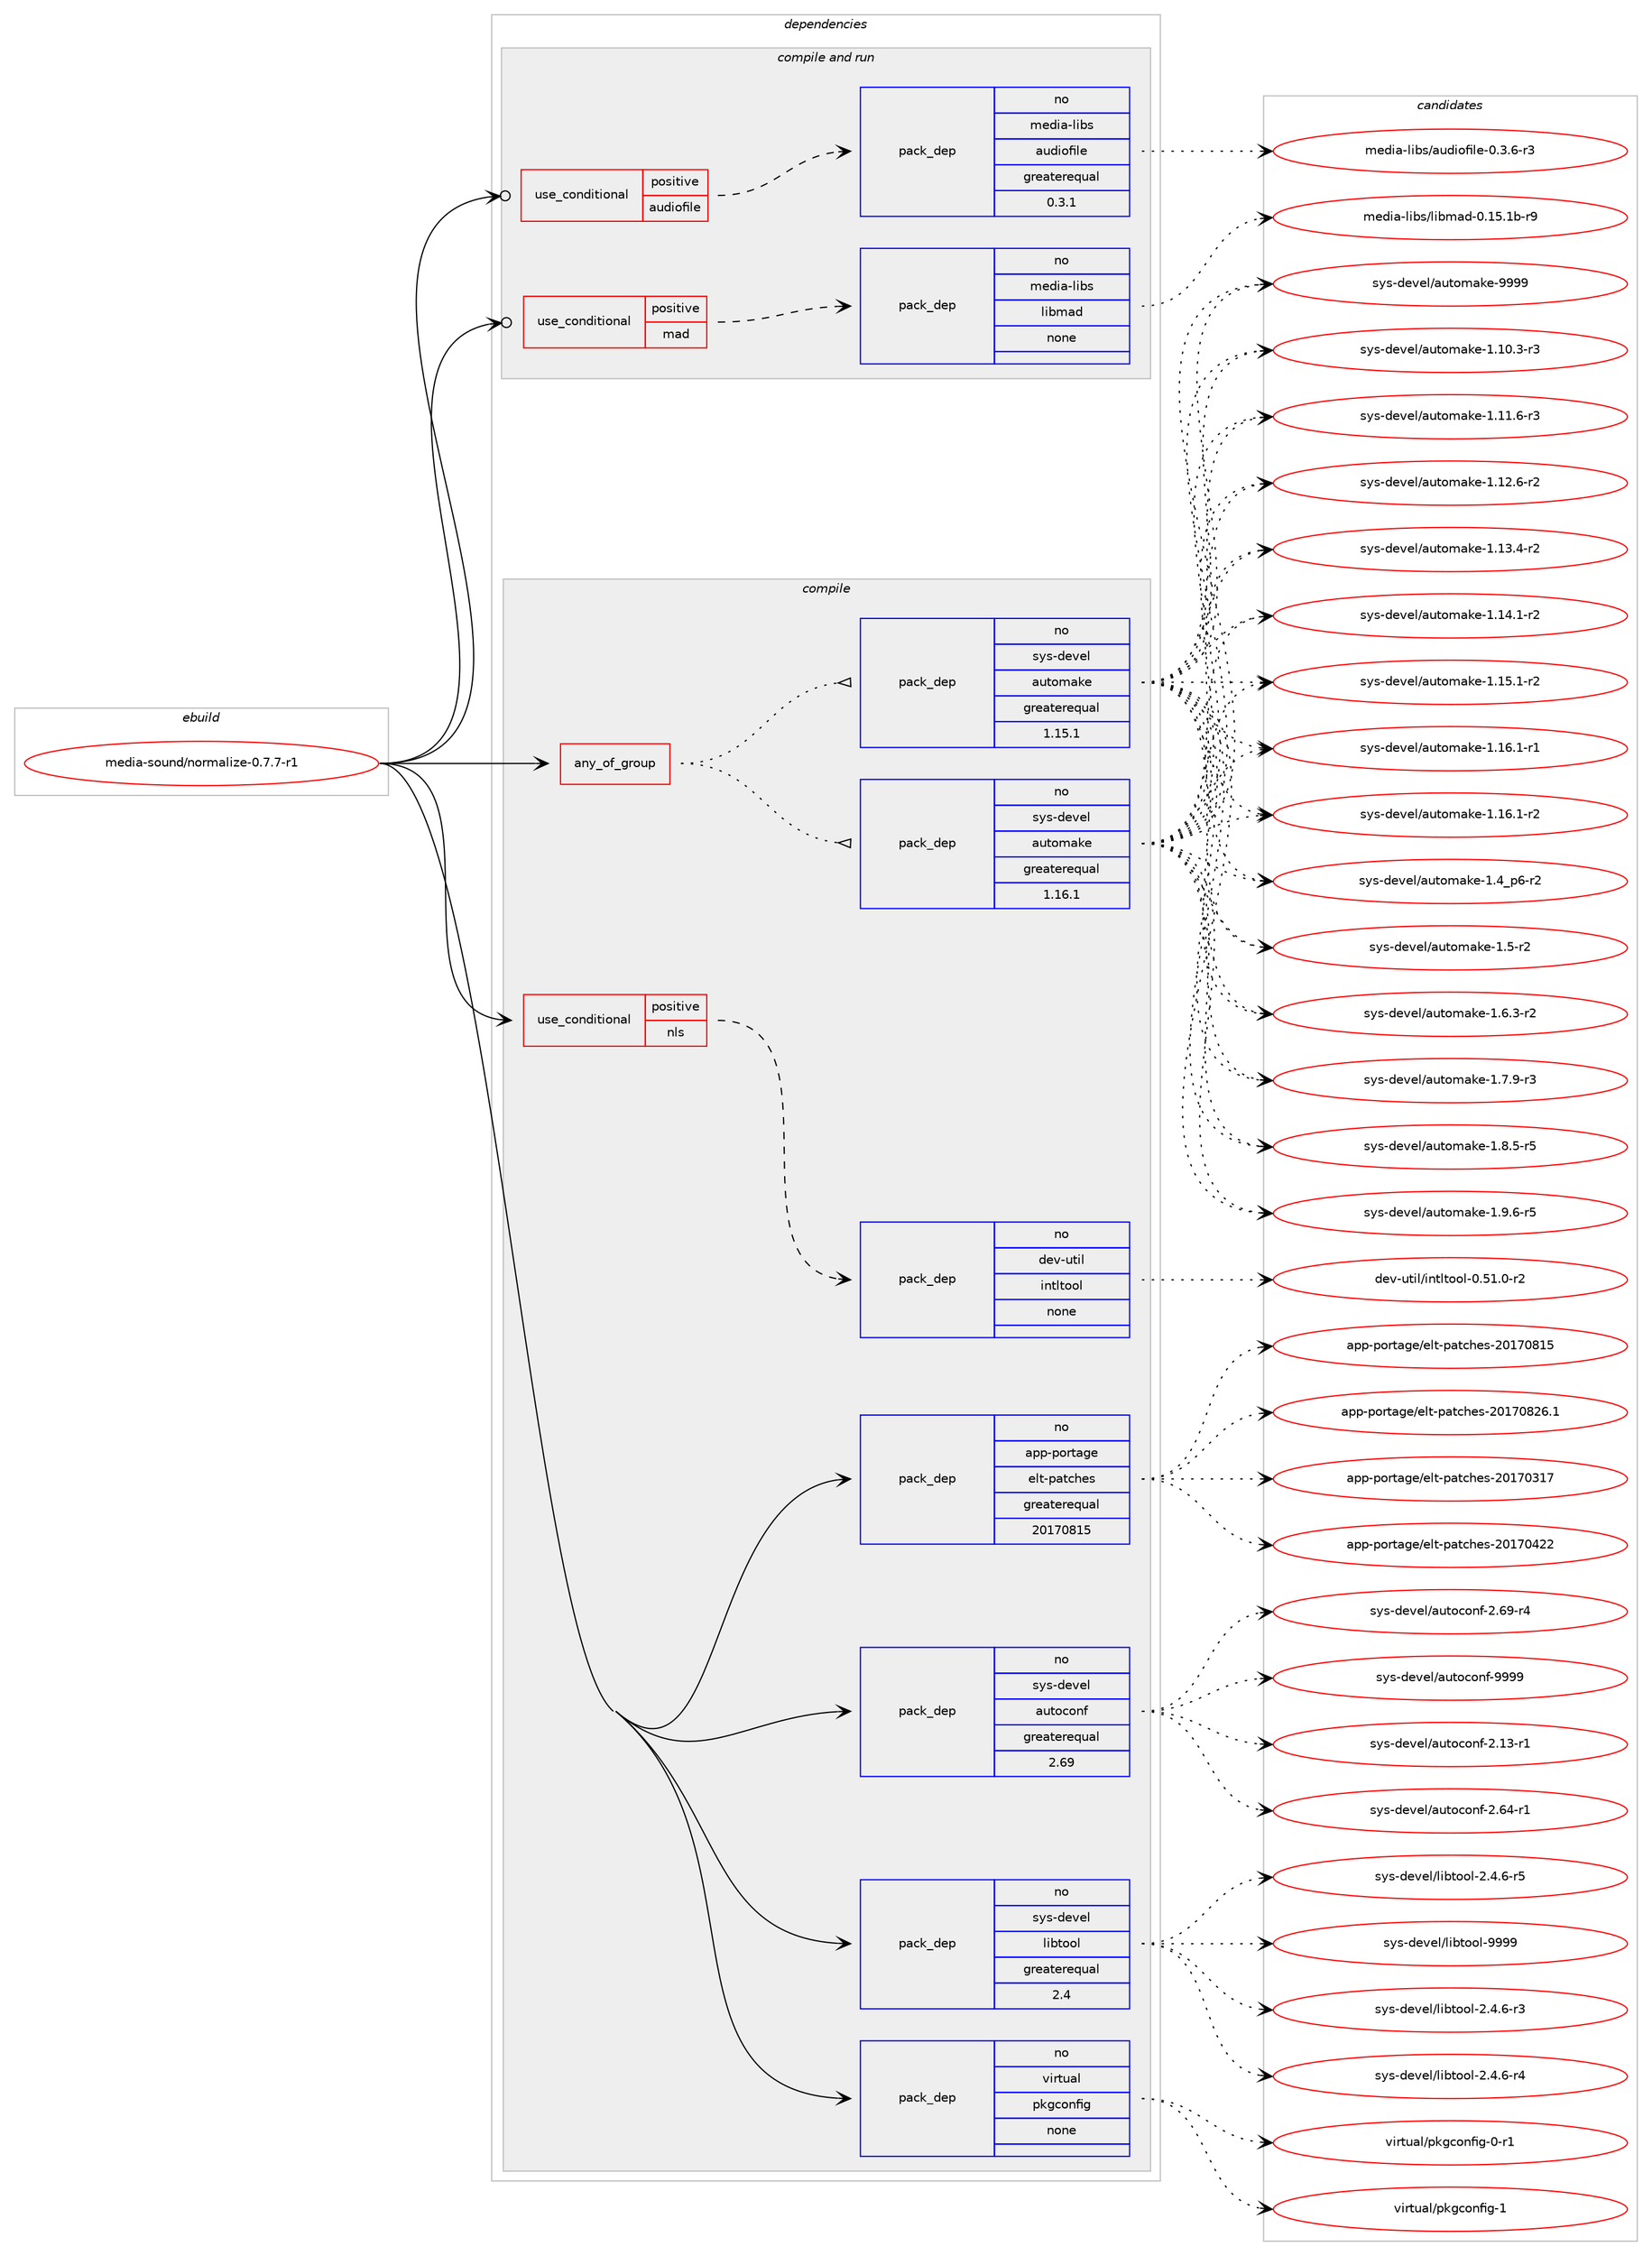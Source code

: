 digraph prolog {

# *************
# Graph options
# *************

newrank=true;
concentrate=true;
compound=true;
graph [rankdir=LR,fontname=Helvetica,fontsize=10,ranksep=1.5];#, ranksep=2.5, nodesep=0.2];
edge  [arrowhead=vee];
node  [fontname=Helvetica,fontsize=10];

# **********
# The ebuild
# **********

subgraph cluster_leftcol {
color=gray;
rank=same;
label=<<i>ebuild</i>>;
id [label="media-sound/normalize-0.7.7-r1", color=red, width=4, href="../media-sound/normalize-0.7.7-r1.svg"];
}

# ****************
# The dependencies
# ****************

subgraph cluster_midcol {
color=gray;
label=<<i>dependencies</i>>;
subgraph cluster_compile {
fillcolor="#eeeeee";
style=filled;
label=<<i>compile</i>>;
subgraph any13556 {
dependency801634 [label=<<TABLE BORDER="0" CELLBORDER="1" CELLSPACING="0" CELLPADDING="4"><TR><TD CELLPADDING="10">any_of_group</TD></TR></TABLE>>, shape=none, color=red];subgraph pack592967 {
dependency801635 [label=<<TABLE BORDER="0" CELLBORDER="1" CELLSPACING="0" CELLPADDING="4" WIDTH="220"><TR><TD ROWSPAN="6" CELLPADDING="30">pack_dep</TD></TR><TR><TD WIDTH="110">no</TD></TR><TR><TD>sys-devel</TD></TR><TR><TD>automake</TD></TR><TR><TD>greaterequal</TD></TR><TR><TD>1.16.1</TD></TR></TABLE>>, shape=none, color=blue];
}
dependency801634:e -> dependency801635:w [weight=20,style="dotted",arrowhead="oinv"];
subgraph pack592968 {
dependency801636 [label=<<TABLE BORDER="0" CELLBORDER="1" CELLSPACING="0" CELLPADDING="4" WIDTH="220"><TR><TD ROWSPAN="6" CELLPADDING="30">pack_dep</TD></TR><TR><TD WIDTH="110">no</TD></TR><TR><TD>sys-devel</TD></TR><TR><TD>automake</TD></TR><TR><TD>greaterequal</TD></TR><TR><TD>1.15.1</TD></TR></TABLE>>, shape=none, color=blue];
}
dependency801634:e -> dependency801636:w [weight=20,style="dotted",arrowhead="oinv"];
}
id:e -> dependency801634:w [weight=20,style="solid",arrowhead="vee"];
subgraph cond194663 {
dependency801637 [label=<<TABLE BORDER="0" CELLBORDER="1" CELLSPACING="0" CELLPADDING="4"><TR><TD ROWSPAN="3" CELLPADDING="10">use_conditional</TD></TR><TR><TD>positive</TD></TR><TR><TD>nls</TD></TR></TABLE>>, shape=none, color=red];
subgraph pack592969 {
dependency801638 [label=<<TABLE BORDER="0" CELLBORDER="1" CELLSPACING="0" CELLPADDING="4" WIDTH="220"><TR><TD ROWSPAN="6" CELLPADDING="30">pack_dep</TD></TR><TR><TD WIDTH="110">no</TD></TR><TR><TD>dev-util</TD></TR><TR><TD>intltool</TD></TR><TR><TD>none</TD></TR><TR><TD></TD></TR></TABLE>>, shape=none, color=blue];
}
dependency801637:e -> dependency801638:w [weight=20,style="dashed",arrowhead="vee"];
}
id:e -> dependency801637:w [weight=20,style="solid",arrowhead="vee"];
subgraph pack592970 {
dependency801639 [label=<<TABLE BORDER="0" CELLBORDER="1" CELLSPACING="0" CELLPADDING="4" WIDTH="220"><TR><TD ROWSPAN="6" CELLPADDING="30">pack_dep</TD></TR><TR><TD WIDTH="110">no</TD></TR><TR><TD>app-portage</TD></TR><TR><TD>elt-patches</TD></TR><TR><TD>greaterequal</TD></TR><TR><TD>20170815</TD></TR></TABLE>>, shape=none, color=blue];
}
id:e -> dependency801639:w [weight=20,style="solid",arrowhead="vee"];
subgraph pack592971 {
dependency801640 [label=<<TABLE BORDER="0" CELLBORDER="1" CELLSPACING="0" CELLPADDING="4" WIDTH="220"><TR><TD ROWSPAN="6" CELLPADDING="30">pack_dep</TD></TR><TR><TD WIDTH="110">no</TD></TR><TR><TD>sys-devel</TD></TR><TR><TD>autoconf</TD></TR><TR><TD>greaterequal</TD></TR><TR><TD>2.69</TD></TR></TABLE>>, shape=none, color=blue];
}
id:e -> dependency801640:w [weight=20,style="solid",arrowhead="vee"];
subgraph pack592972 {
dependency801641 [label=<<TABLE BORDER="0" CELLBORDER="1" CELLSPACING="0" CELLPADDING="4" WIDTH="220"><TR><TD ROWSPAN="6" CELLPADDING="30">pack_dep</TD></TR><TR><TD WIDTH="110">no</TD></TR><TR><TD>sys-devel</TD></TR><TR><TD>libtool</TD></TR><TR><TD>greaterequal</TD></TR><TR><TD>2.4</TD></TR></TABLE>>, shape=none, color=blue];
}
id:e -> dependency801641:w [weight=20,style="solid",arrowhead="vee"];
subgraph pack592973 {
dependency801642 [label=<<TABLE BORDER="0" CELLBORDER="1" CELLSPACING="0" CELLPADDING="4" WIDTH="220"><TR><TD ROWSPAN="6" CELLPADDING="30">pack_dep</TD></TR><TR><TD WIDTH="110">no</TD></TR><TR><TD>virtual</TD></TR><TR><TD>pkgconfig</TD></TR><TR><TD>none</TD></TR><TR><TD></TD></TR></TABLE>>, shape=none, color=blue];
}
id:e -> dependency801642:w [weight=20,style="solid",arrowhead="vee"];
}
subgraph cluster_compileandrun {
fillcolor="#eeeeee";
style=filled;
label=<<i>compile and run</i>>;
subgraph cond194664 {
dependency801643 [label=<<TABLE BORDER="0" CELLBORDER="1" CELLSPACING="0" CELLPADDING="4"><TR><TD ROWSPAN="3" CELLPADDING="10">use_conditional</TD></TR><TR><TD>positive</TD></TR><TR><TD>audiofile</TD></TR></TABLE>>, shape=none, color=red];
subgraph pack592974 {
dependency801644 [label=<<TABLE BORDER="0" CELLBORDER="1" CELLSPACING="0" CELLPADDING="4" WIDTH="220"><TR><TD ROWSPAN="6" CELLPADDING="30">pack_dep</TD></TR><TR><TD WIDTH="110">no</TD></TR><TR><TD>media-libs</TD></TR><TR><TD>audiofile</TD></TR><TR><TD>greaterequal</TD></TR><TR><TD>0.3.1</TD></TR></TABLE>>, shape=none, color=blue];
}
dependency801643:e -> dependency801644:w [weight=20,style="dashed",arrowhead="vee"];
}
id:e -> dependency801643:w [weight=20,style="solid",arrowhead="odotvee"];
subgraph cond194665 {
dependency801645 [label=<<TABLE BORDER="0" CELLBORDER="1" CELLSPACING="0" CELLPADDING="4"><TR><TD ROWSPAN="3" CELLPADDING="10">use_conditional</TD></TR><TR><TD>positive</TD></TR><TR><TD>mad</TD></TR></TABLE>>, shape=none, color=red];
subgraph pack592975 {
dependency801646 [label=<<TABLE BORDER="0" CELLBORDER="1" CELLSPACING="0" CELLPADDING="4" WIDTH="220"><TR><TD ROWSPAN="6" CELLPADDING="30">pack_dep</TD></TR><TR><TD WIDTH="110">no</TD></TR><TR><TD>media-libs</TD></TR><TR><TD>libmad</TD></TR><TR><TD>none</TD></TR><TR><TD></TD></TR></TABLE>>, shape=none, color=blue];
}
dependency801645:e -> dependency801646:w [weight=20,style="dashed",arrowhead="vee"];
}
id:e -> dependency801645:w [weight=20,style="solid",arrowhead="odotvee"];
}
subgraph cluster_run {
fillcolor="#eeeeee";
style=filled;
label=<<i>run</i>>;
}
}

# **************
# The candidates
# **************

subgraph cluster_choices {
rank=same;
color=gray;
label=<<i>candidates</i>>;

subgraph choice592967 {
color=black;
nodesep=1;
choice11512111545100101118101108479711711611110997107101454946494846514511451 [label="sys-devel/automake-1.10.3-r3", color=red, width=4,href="../sys-devel/automake-1.10.3-r3.svg"];
choice11512111545100101118101108479711711611110997107101454946494946544511451 [label="sys-devel/automake-1.11.6-r3", color=red, width=4,href="../sys-devel/automake-1.11.6-r3.svg"];
choice11512111545100101118101108479711711611110997107101454946495046544511450 [label="sys-devel/automake-1.12.6-r2", color=red, width=4,href="../sys-devel/automake-1.12.6-r2.svg"];
choice11512111545100101118101108479711711611110997107101454946495146524511450 [label="sys-devel/automake-1.13.4-r2", color=red, width=4,href="../sys-devel/automake-1.13.4-r2.svg"];
choice11512111545100101118101108479711711611110997107101454946495246494511450 [label="sys-devel/automake-1.14.1-r2", color=red, width=4,href="../sys-devel/automake-1.14.1-r2.svg"];
choice11512111545100101118101108479711711611110997107101454946495346494511450 [label="sys-devel/automake-1.15.1-r2", color=red, width=4,href="../sys-devel/automake-1.15.1-r2.svg"];
choice11512111545100101118101108479711711611110997107101454946495446494511449 [label="sys-devel/automake-1.16.1-r1", color=red, width=4,href="../sys-devel/automake-1.16.1-r1.svg"];
choice11512111545100101118101108479711711611110997107101454946495446494511450 [label="sys-devel/automake-1.16.1-r2", color=red, width=4,href="../sys-devel/automake-1.16.1-r2.svg"];
choice115121115451001011181011084797117116111109971071014549465295112544511450 [label="sys-devel/automake-1.4_p6-r2", color=red, width=4,href="../sys-devel/automake-1.4_p6-r2.svg"];
choice11512111545100101118101108479711711611110997107101454946534511450 [label="sys-devel/automake-1.5-r2", color=red, width=4,href="../sys-devel/automake-1.5-r2.svg"];
choice115121115451001011181011084797117116111109971071014549465446514511450 [label="sys-devel/automake-1.6.3-r2", color=red, width=4,href="../sys-devel/automake-1.6.3-r2.svg"];
choice115121115451001011181011084797117116111109971071014549465546574511451 [label="sys-devel/automake-1.7.9-r3", color=red, width=4,href="../sys-devel/automake-1.7.9-r3.svg"];
choice115121115451001011181011084797117116111109971071014549465646534511453 [label="sys-devel/automake-1.8.5-r5", color=red, width=4,href="../sys-devel/automake-1.8.5-r5.svg"];
choice115121115451001011181011084797117116111109971071014549465746544511453 [label="sys-devel/automake-1.9.6-r5", color=red, width=4,href="../sys-devel/automake-1.9.6-r5.svg"];
choice115121115451001011181011084797117116111109971071014557575757 [label="sys-devel/automake-9999", color=red, width=4,href="../sys-devel/automake-9999.svg"];
dependency801635:e -> choice11512111545100101118101108479711711611110997107101454946494846514511451:w [style=dotted,weight="100"];
dependency801635:e -> choice11512111545100101118101108479711711611110997107101454946494946544511451:w [style=dotted,weight="100"];
dependency801635:e -> choice11512111545100101118101108479711711611110997107101454946495046544511450:w [style=dotted,weight="100"];
dependency801635:e -> choice11512111545100101118101108479711711611110997107101454946495146524511450:w [style=dotted,weight="100"];
dependency801635:e -> choice11512111545100101118101108479711711611110997107101454946495246494511450:w [style=dotted,weight="100"];
dependency801635:e -> choice11512111545100101118101108479711711611110997107101454946495346494511450:w [style=dotted,weight="100"];
dependency801635:e -> choice11512111545100101118101108479711711611110997107101454946495446494511449:w [style=dotted,weight="100"];
dependency801635:e -> choice11512111545100101118101108479711711611110997107101454946495446494511450:w [style=dotted,weight="100"];
dependency801635:e -> choice115121115451001011181011084797117116111109971071014549465295112544511450:w [style=dotted,weight="100"];
dependency801635:e -> choice11512111545100101118101108479711711611110997107101454946534511450:w [style=dotted,weight="100"];
dependency801635:e -> choice115121115451001011181011084797117116111109971071014549465446514511450:w [style=dotted,weight="100"];
dependency801635:e -> choice115121115451001011181011084797117116111109971071014549465546574511451:w [style=dotted,weight="100"];
dependency801635:e -> choice115121115451001011181011084797117116111109971071014549465646534511453:w [style=dotted,weight="100"];
dependency801635:e -> choice115121115451001011181011084797117116111109971071014549465746544511453:w [style=dotted,weight="100"];
dependency801635:e -> choice115121115451001011181011084797117116111109971071014557575757:w [style=dotted,weight="100"];
}
subgraph choice592968 {
color=black;
nodesep=1;
choice11512111545100101118101108479711711611110997107101454946494846514511451 [label="sys-devel/automake-1.10.3-r3", color=red, width=4,href="../sys-devel/automake-1.10.3-r3.svg"];
choice11512111545100101118101108479711711611110997107101454946494946544511451 [label="sys-devel/automake-1.11.6-r3", color=red, width=4,href="../sys-devel/automake-1.11.6-r3.svg"];
choice11512111545100101118101108479711711611110997107101454946495046544511450 [label="sys-devel/automake-1.12.6-r2", color=red, width=4,href="../sys-devel/automake-1.12.6-r2.svg"];
choice11512111545100101118101108479711711611110997107101454946495146524511450 [label="sys-devel/automake-1.13.4-r2", color=red, width=4,href="../sys-devel/automake-1.13.4-r2.svg"];
choice11512111545100101118101108479711711611110997107101454946495246494511450 [label="sys-devel/automake-1.14.1-r2", color=red, width=4,href="../sys-devel/automake-1.14.1-r2.svg"];
choice11512111545100101118101108479711711611110997107101454946495346494511450 [label="sys-devel/automake-1.15.1-r2", color=red, width=4,href="../sys-devel/automake-1.15.1-r2.svg"];
choice11512111545100101118101108479711711611110997107101454946495446494511449 [label="sys-devel/automake-1.16.1-r1", color=red, width=4,href="../sys-devel/automake-1.16.1-r1.svg"];
choice11512111545100101118101108479711711611110997107101454946495446494511450 [label="sys-devel/automake-1.16.1-r2", color=red, width=4,href="../sys-devel/automake-1.16.1-r2.svg"];
choice115121115451001011181011084797117116111109971071014549465295112544511450 [label="sys-devel/automake-1.4_p6-r2", color=red, width=4,href="../sys-devel/automake-1.4_p6-r2.svg"];
choice11512111545100101118101108479711711611110997107101454946534511450 [label="sys-devel/automake-1.5-r2", color=red, width=4,href="../sys-devel/automake-1.5-r2.svg"];
choice115121115451001011181011084797117116111109971071014549465446514511450 [label="sys-devel/automake-1.6.3-r2", color=red, width=4,href="../sys-devel/automake-1.6.3-r2.svg"];
choice115121115451001011181011084797117116111109971071014549465546574511451 [label="sys-devel/automake-1.7.9-r3", color=red, width=4,href="../sys-devel/automake-1.7.9-r3.svg"];
choice115121115451001011181011084797117116111109971071014549465646534511453 [label="sys-devel/automake-1.8.5-r5", color=red, width=4,href="../sys-devel/automake-1.8.5-r5.svg"];
choice115121115451001011181011084797117116111109971071014549465746544511453 [label="sys-devel/automake-1.9.6-r5", color=red, width=4,href="../sys-devel/automake-1.9.6-r5.svg"];
choice115121115451001011181011084797117116111109971071014557575757 [label="sys-devel/automake-9999", color=red, width=4,href="../sys-devel/automake-9999.svg"];
dependency801636:e -> choice11512111545100101118101108479711711611110997107101454946494846514511451:w [style=dotted,weight="100"];
dependency801636:e -> choice11512111545100101118101108479711711611110997107101454946494946544511451:w [style=dotted,weight="100"];
dependency801636:e -> choice11512111545100101118101108479711711611110997107101454946495046544511450:w [style=dotted,weight="100"];
dependency801636:e -> choice11512111545100101118101108479711711611110997107101454946495146524511450:w [style=dotted,weight="100"];
dependency801636:e -> choice11512111545100101118101108479711711611110997107101454946495246494511450:w [style=dotted,weight="100"];
dependency801636:e -> choice11512111545100101118101108479711711611110997107101454946495346494511450:w [style=dotted,weight="100"];
dependency801636:e -> choice11512111545100101118101108479711711611110997107101454946495446494511449:w [style=dotted,weight="100"];
dependency801636:e -> choice11512111545100101118101108479711711611110997107101454946495446494511450:w [style=dotted,weight="100"];
dependency801636:e -> choice115121115451001011181011084797117116111109971071014549465295112544511450:w [style=dotted,weight="100"];
dependency801636:e -> choice11512111545100101118101108479711711611110997107101454946534511450:w [style=dotted,weight="100"];
dependency801636:e -> choice115121115451001011181011084797117116111109971071014549465446514511450:w [style=dotted,weight="100"];
dependency801636:e -> choice115121115451001011181011084797117116111109971071014549465546574511451:w [style=dotted,weight="100"];
dependency801636:e -> choice115121115451001011181011084797117116111109971071014549465646534511453:w [style=dotted,weight="100"];
dependency801636:e -> choice115121115451001011181011084797117116111109971071014549465746544511453:w [style=dotted,weight="100"];
dependency801636:e -> choice115121115451001011181011084797117116111109971071014557575757:w [style=dotted,weight="100"];
}
subgraph choice592969 {
color=black;
nodesep=1;
choice1001011184511711610510847105110116108116111111108454846534946484511450 [label="dev-util/intltool-0.51.0-r2", color=red, width=4,href="../dev-util/intltool-0.51.0-r2.svg"];
dependency801638:e -> choice1001011184511711610510847105110116108116111111108454846534946484511450:w [style=dotted,weight="100"];
}
subgraph choice592970 {
color=black;
nodesep=1;
choice97112112451121111141169710310147101108116451129711699104101115455048495548514955 [label="app-portage/elt-patches-20170317", color=red, width=4,href="../app-portage/elt-patches-20170317.svg"];
choice97112112451121111141169710310147101108116451129711699104101115455048495548525050 [label="app-portage/elt-patches-20170422", color=red, width=4,href="../app-portage/elt-patches-20170422.svg"];
choice97112112451121111141169710310147101108116451129711699104101115455048495548564953 [label="app-portage/elt-patches-20170815", color=red, width=4,href="../app-portage/elt-patches-20170815.svg"];
choice971121124511211111411697103101471011081164511297116991041011154550484955485650544649 [label="app-portage/elt-patches-20170826.1", color=red, width=4,href="../app-portage/elt-patches-20170826.1.svg"];
dependency801639:e -> choice97112112451121111141169710310147101108116451129711699104101115455048495548514955:w [style=dotted,weight="100"];
dependency801639:e -> choice97112112451121111141169710310147101108116451129711699104101115455048495548525050:w [style=dotted,weight="100"];
dependency801639:e -> choice97112112451121111141169710310147101108116451129711699104101115455048495548564953:w [style=dotted,weight="100"];
dependency801639:e -> choice971121124511211111411697103101471011081164511297116991041011154550484955485650544649:w [style=dotted,weight="100"];
}
subgraph choice592971 {
color=black;
nodesep=1;
choice1151211154510010111810110847971171161119911111010245504649514511449 [label="sys-devel/autoconf-2.13-r1", color=red, width=4,href="../sys-devel/autoconf-2.13-r1.svg"];
choice1151211154510010111810110847971171161119911111010245504654524511449 [label="sys-devel/autoconf-2.64-r1", color=red, width=4,href="../sys-devel/autoconf-2.64-r1.svg"];
choice1151211154510010111810110847971171161119911111010245504654574511452 [label="sys-devel/autoconf-2.69-r4", color=red, width=4,href="../sys-devel/autoconf-2.69-r4.svg"];
choice115121115451001011181011084797117116111991111101024557575757 [label="sys-devel/autoconf-9999", color=red, width=4,href="../sys-devel/autoconf-9999.svg"];
dependency801640:e -> choice1151211154510010111810110847971171161119911111010245504649514511449:w [style=dotted,weight="100"];
dependency801640:e -> choice1151211154510010111810110847971171161119911111010245504654524511449:w [style=dotted,weight="100"];
dependency801640:e -> choice1151211154510010111810110847971171161119911111010245504654574511452:w [style=dotted,weight="100"];
dependency801640:e -> choice115121115451001011181011084797117116111991111101024557575757:w [style=dotted,weight="100"];
}
subgraph choice592972 {
color=black;
nodesep=1;
choice1151211154510010111810110847108105981161111111084550465246544511451 [label="sys-devel/libtool-2.4.6-r3", color=red, width=4,href="../sys-devel/libtool-2.4.6-r3.svg"];
choice1151211154510010111810110847108105981161111111084550465246544511452 [label="sys-devel/libtool-2.4.6-r4", color=red, width=4,href="../sys-devel/libtool-2.4.6-r4.svg"];
choice1151211154510010111810110847108105981161111111084550465246544511453 [label="sys-devel/libtool-2.4.6-r5", color=red, width=4,href="../sys-devel/libtool-2.4.6-r5.svg"];
choice1151211154510010111810110847108105981161111111084557575757 [label="sys-devel/libtool-9999", color=red, width=4,href="../sys-devel/libtool-9999.svg"];
dependency801641:e -> choice1151211154510010111810110847108105981161111111084550465246544511451:w [style=dotted,weight="100"];
dependency801641:e -> choice1151211154510010111810110847108105981161111111084550465246544511452:w [style=dotted,weight="100"];
dependency801641:e -> choice1151211154510010111810110847108105981161111111084550465246544511453:w [style=dotted,weight="100"];
dependency801641:e -> choice1151211154510010111810110847108105981161111111084557575757:w [style=dotted,weight="100"];
}
subgraph choice592973 {
color=black;
nodesep=1;
choice11810511411611797108471121071039911111010210510345484511449 [label="virtual/pkgconfig-0-r1", color=red, width=4,href="../virtual/pkgconfig-0-r1.svg"];
choice1181051141161179710847112107103991111101021051034549 [label="virtual/pkgconfig-1", color=red, width=4,href="../virtual/pkgconfig-1.svg"];
dependency801642:e -> choice11810511411611797108471121071039911111010210510345484511449:w [style=dotted,weight="100"];
dependency801642:e -> choice1181051141161179710847112107103991111101021051034549:w [style=dotted,weight="100"];
}
subgraph choice592974 {
color=black;
nodesep=1;
choice10910110010597451081059811547971171001051111021051081014548465146544511451 [label="media-libs/audiofile-0.3.6-r3", color=red, width=4,href="../media-libs/audiofile-0.3.6-r3.svg"];
dependency801644:e -> choice10910110010597451081059811547971171001051111021051081014548465146544511451:w [style=dotted,weight="100"];
}
subgraph choice592975 {
color=black;
nodesep=1;
choice10910110010597451081059811547108105981099710045484649534649984511457 [label="media-libs/libmad-0.15.1b-r9", color=red, width=4,href="../media-libs/libmad-0.15.1b-r9.svg"];
dependency801646:e -> choice10910110010597451081059811547108105981099710045484649534649984511457:w [style=dotted,weight="100"];
}
}

}

